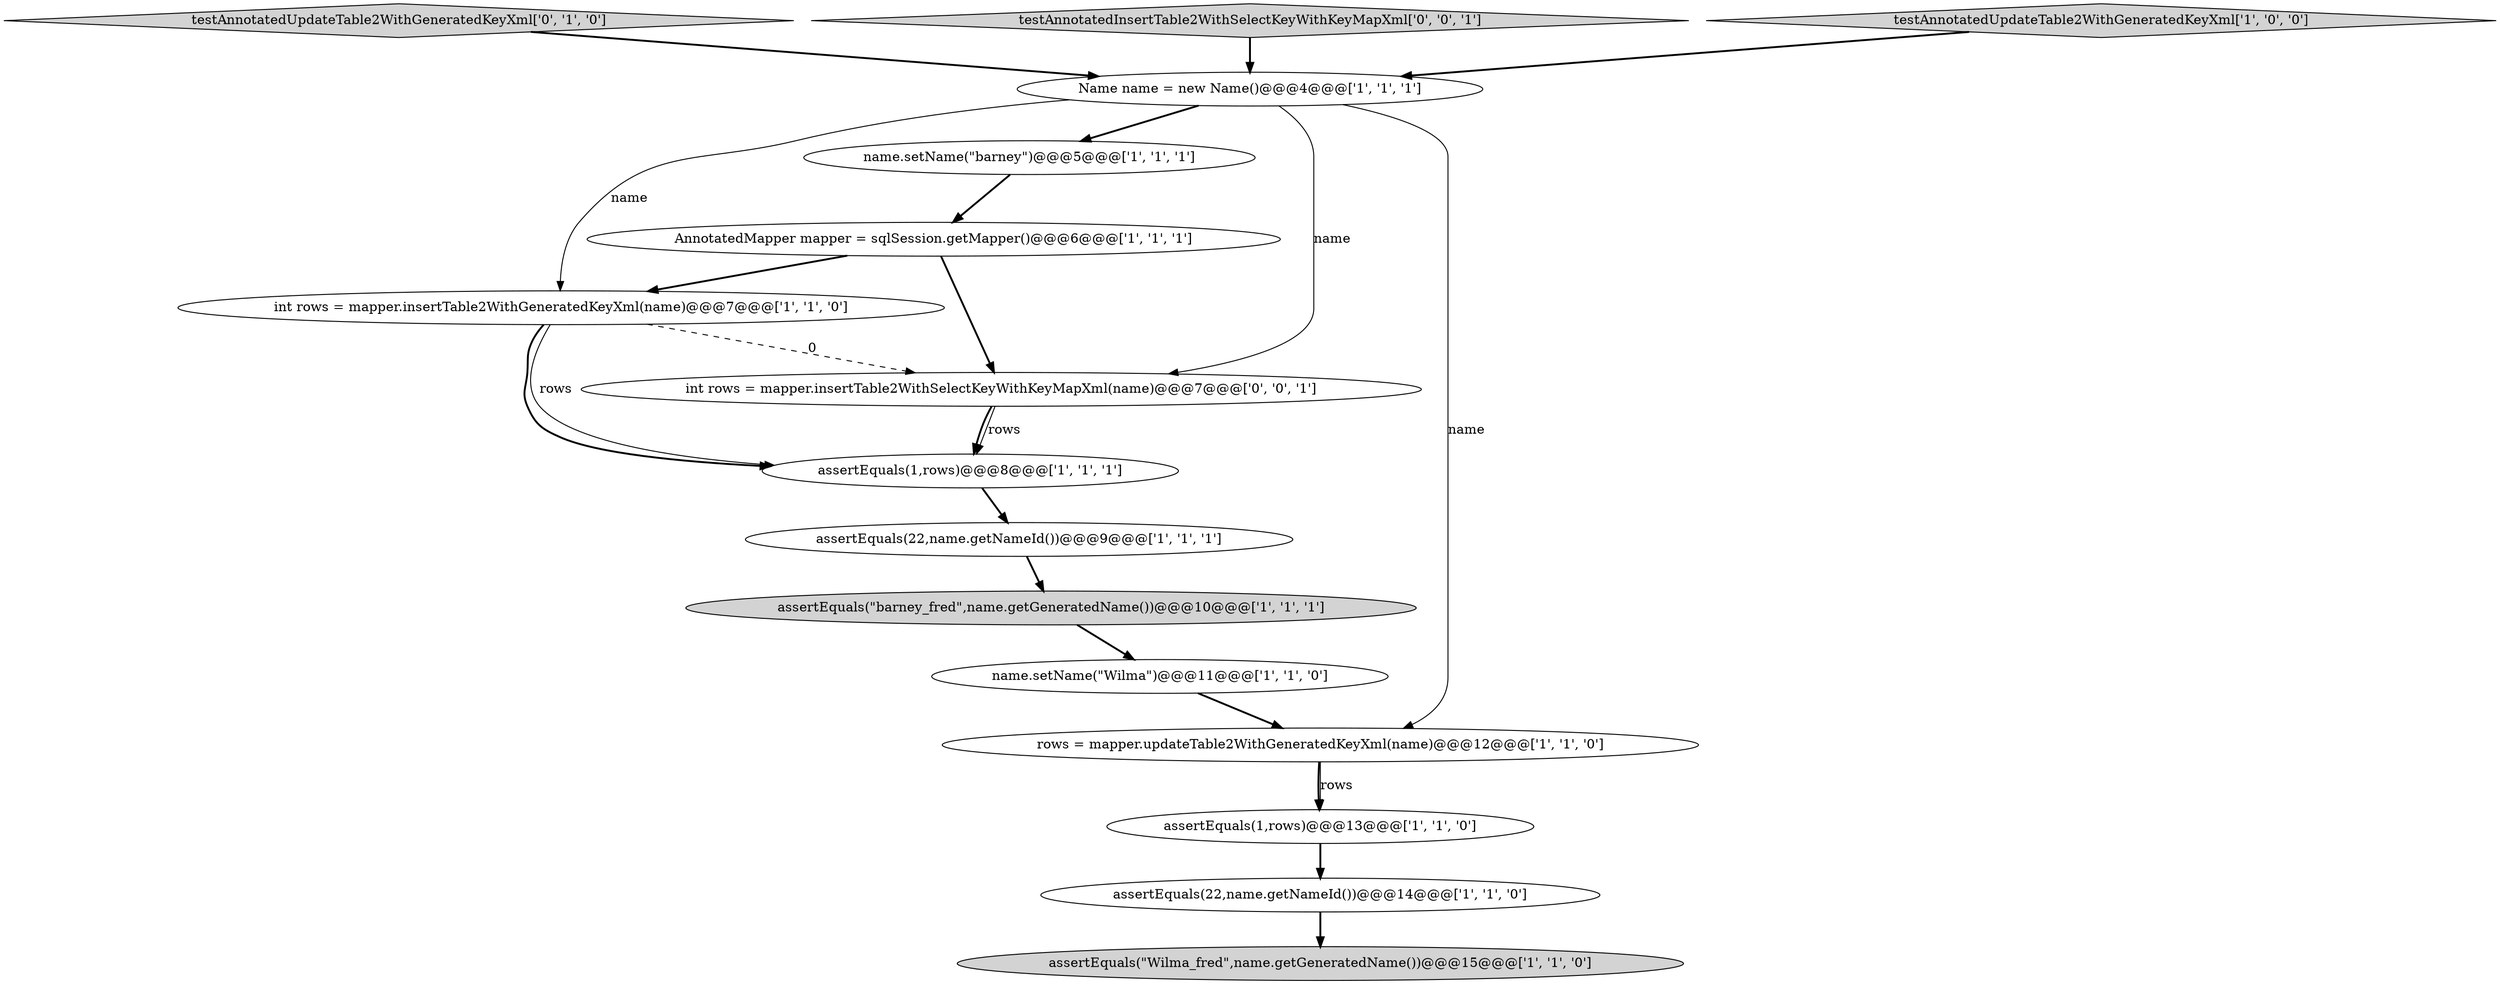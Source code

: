 digraph {
13 [style = filled, label = "testAnnotatedUpdateTable2WithGeneratedKeyXml['0', '1', '0']", fillcolor = lightgray, shape = diamond image = "AAA0AAABBB2BBB"];
14 [style = filled, label = "testAnnotatedInsertTable2WithSelectKeyWithKeyMapXml['0', '0', '1']", fillcolor = lightgray, shape = diamond image = "AAA0AAABBB3BBB"];
5 [style = filled, label = "AnnotatedMapper mapper = sqlSession.getMapper()@@@6@@@['1', '1', '1']", fillcolor = white, shape = ellipse image = "AAA0AAABBB1BBB"];
8 [style = filled, label = "assertEquals(1,rows)@@@8@@@['1', '1', '1']", fillcolor = white, shape = ellipse image = "AAA0AAABBB1BBB"];
11 [style = filled, label = "int rows = mapper.insertTable2WithGeneratedKeyXml(name)@@@7@@@['1', '1', '0']", fillcolor = white, shape = ellipse image = "AAA0AAABBB1BBB"];
2 [style = filled, label = "assertEquals(\"Wilma_fred\",name.getGeneratedName())@@@15@@@['1', '1', '0']", fillcolor = lightgray, shape = ellipse image = "AAA0AAABBB1BBB"];
4 [style = filled, label = "name.setName(\"Wilma\")@@@11@@@['1', '1', '0']", fillcolor = white, shape = ellipse image = "AAA0AAABBB1BBB"];
1 [style = filled, label = "assertEquals(1,rows)@@@13@@@['1', '1', '0']", fillcolor = white, shape = ellipse image = "AAA0AAABBB1BBB"];
9 [style = filled, label = "name.setName(\"barney\")@@@5@@@['1', '1', '1']", fillcolor = white, shape = ellipse image = "AAA0AAABBB1BBB"];
0 [style = filled, label = "assertEquals(22,name.getNameId())@@@9@@@['1', '1', '1']", fillcolor = white, shape = ellipse image = "AAA0AAABBB1BBB"];
3 [style = filled, label = "assertEquals(22,name.getNameId())@@@14@@@['1', '1', '0']", fillcolor = white, shape = ellipse image = "AAA0AAABBB1BBB"];
12 [style = filled, label = "rows = mapper.updateTable2WithGeneratedKeyXml(name)@@@12@@@['1', '1', '0']", fillcolor = white, shape = ellipse image = "AAA0AAABBB1BBB"];
15 [style = filled, label = "int rows = mapper.insertTable2WithSelectKeyWithKeyMapXml(name)@@@7@@@['0', '0', '1']", fillcolor = white, shape = ellipse image = "AAA0AAABBB3BBB"];
7 [style = filled, label = "Name name = new Name()@@@4@@@['1', '1', '1']", fillcolor = white, shape = ellipse image = "AAA0AAABBB1BBB"];
6 [style = filled, label = "testAnnotatedUpdateTable2WithGeneratedKeyXml['1', '0', '0']", fillcolor = lightgray, shape = diamond image = "AAA0AAABBB1BBB"];
10 [style = filled, label = "assertEquals(\"barney_fred\",name.getGeneratedName())@@@10@@@['1', '1', '1']", fillcolor = lightgray, shape = ellipse image = "AAA0AAABBB1BBB"];
7->15 [style = solid, label="name"];
11->15 [style = dashed, label="0"];
7->11 [style = solid, label="name"];
1->3 [style = bold, label=""];
5->15 [style = bold, label=""];
15->8 [style = solid, label="rows"];
12->1 [style = bold, label=""];
14->7 [style = bold, label=""];
8->0 [style = bold, label=""];
7->9 [style = bold, label=""];
11->8 [style = solid, label="rows"];
0->10 [style = bold, label=""];
3->2 [style = bold, label=""];
13->7 [style = bold, label=""];
10->4 [style = bold, label=""];
9->5 [style = bold, label=""];
4->12 [style = bold, label=""];
7->12 [style = solid, label="name"];
11->8 [style = bold, label=""];
5->11 [style = bold, label=""];
6->7 [style = bold, label=""];
15->8 [style = bold, label=""];
12->1 [style = solid, label="rows"];
}
